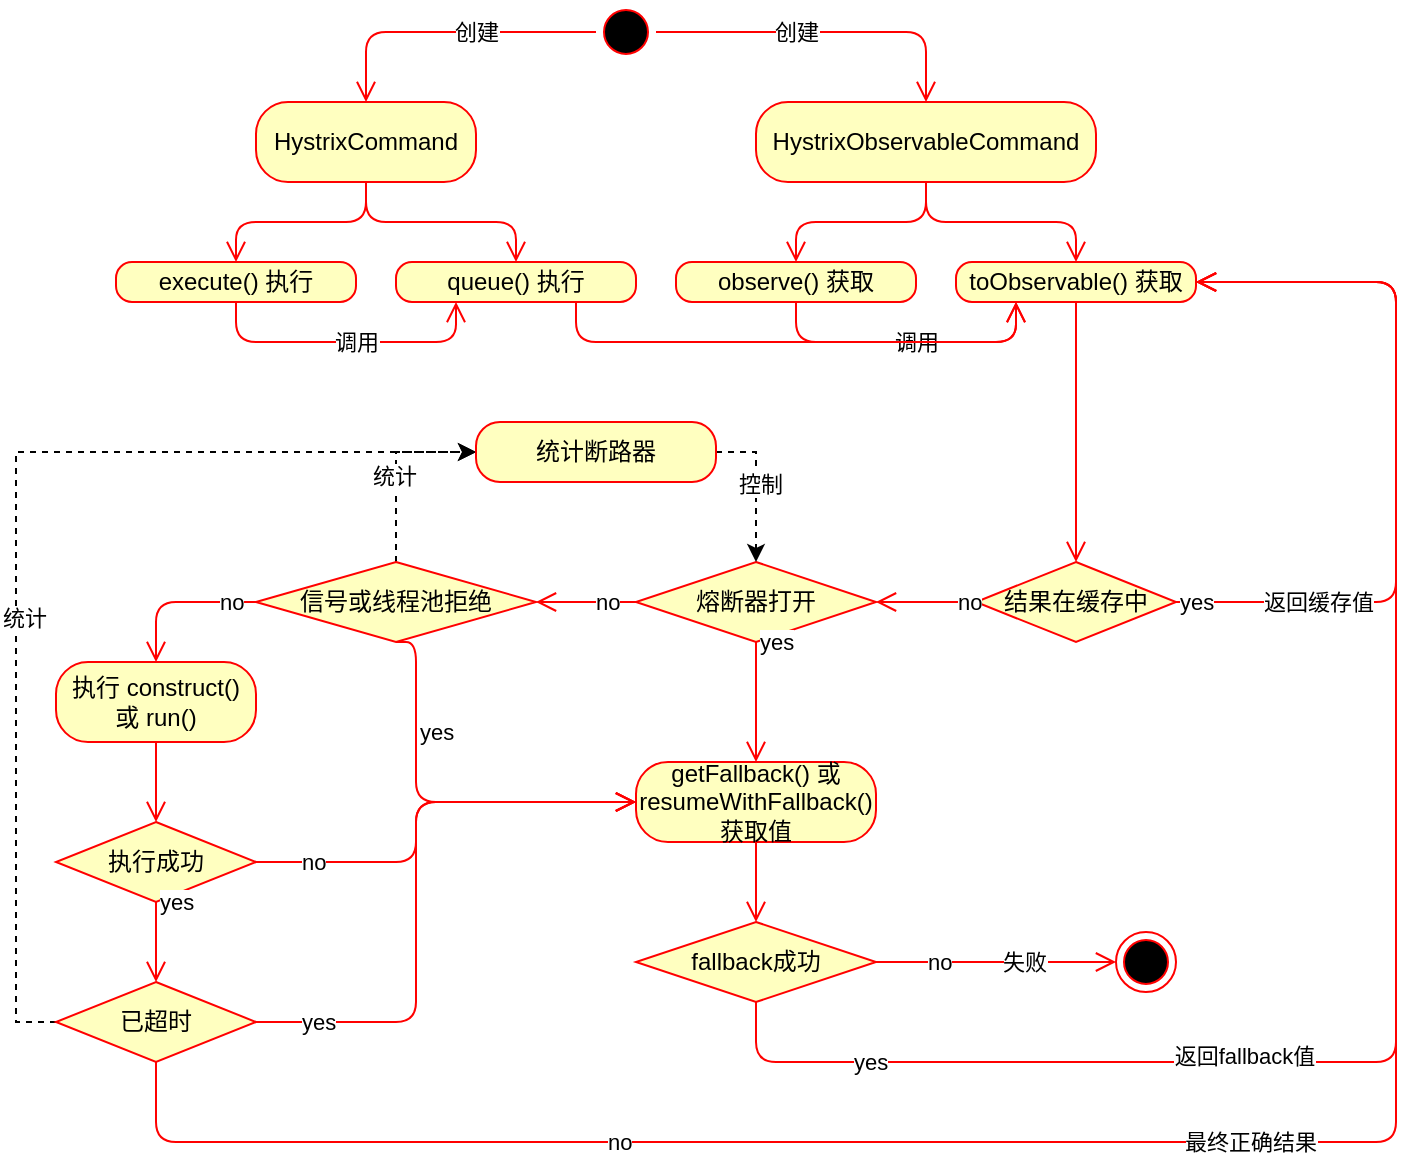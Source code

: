 <mxfile version="13.2.1" type="github">
  <diagram id="Wl1f3BuuBHUOXUHPtb7v" name="Page-1">
    <mxGraphModel dx="1102" dy="597" grid="1" gridSize="10" guides="1" tooltips="1" connect="1" arrows="1" fold="1" page="1" pageScale="1" pageWidth="827" pageHeight="1169" math="0" shadow="0">
      <root>
        <mxCell id="0" />
        <mxCell id="1" parent="0" />
        <mxCell id="OVkALjXKLeJ2H-bXnM3I-20" value="" style="ellipse;html=1;shape=startState;fillColor=#000000;strokeColor=#ff0000;shadow=0;verticalAlign=middle;" parent="1" vertex="1">
          <mxGeometry x="400" y="40" width="30" height="30" as="geometry" />
        </mxCell>
        <mxCell id="OVkALjXKLeJ2H-bXnM3I-21" value="" style="edgeStyle=orthogonalEdgeStyle;html=1;verticalAlign=middle;endArrow=open;endSize=8;strokeColor=#ff0000;exitX=0;exitY=0.5;exitDx=0;exitDy=0;entryX=0.5;entryY=0;entryDx=0;entryDy=0;shadow=0;" parent="1" source="OVkALjXKLeJ2H-bXnM3I-20" target="OVkALjXKLeJ2H-bXnM3I-23" edge="1">
          <mxGeometry relative="1" as="geometry">
            <mxPoint x="230" y="90" as="targetPoint" />
          </mxGeometry>
        </mxCell>
        <mxCell id="9ujjFCilfwXEOGcrfXXf-2" value="创建" style="edgeLabel;html=1;align=center;verticalAlign=middle;resizable=0;points=[];" vertex="1" connectable="0" parent="OVkALjXKLeJ2H-bXnM3I-21">
          <mxGeometry x="0.227" y="-1" relative="1" as="geometry">
            <mxPoint x="32" y="1" as="offset" />
          </mxGeometry>
        </mxCell>
        <mxCell id="OVkALjXKLeJ2H-bXnM3I-22" value="" style="edgeStyle=orthogonalEdgeStyle;html=1;verticalAlign=middle;endArrow=open;endSize=8;strokeColor=#ff0000;exitX=1;exitY=0.5;exitDx=0;exitDy=0;entryX=0.5;entryY=0;entryDx=0;entryDy=0;shadow=0;" parent="1" source="OVkALjXKLeJ2H-bXnM3I-20" target="OVkALjXKLeJ2H-bXnM3I-26" edge="1">
          <mxGeometry relative="1" as="geometry">
            <mxPoint x="480" y="90" as="targetPoint" />
            <mxPoint x="365" y="80" as="sourcePoint" />
          </mxGeometry>
        </mxCell>
        <mxCell id="9ujjFCilfwXEOGcrfXXf-3" value="创建" style="edgeLabel;html=1;align=center;verticalAlign=middle;resizable=0;points=[];" vertex="1" connectable="0" parent="OVkALjXKLeJ2H-bXnM3I-22">
          <mxGeometry x="0.082" y="-3" relative="1" as="geometry">
            <mxPoint x="-22" y="-3" as="offset" />
          </mxGeometry>
        </mxCell>
        <mxCell id="OVkALjXKLeJ2H-bXnM3I-23" value="HystrixCommand" style="rounded=1;whiteSpace=wrap;html=1;arcSize=40;fontColor=#000000;fillColor=#ffffc0;strokeColor=#ff0000;shadow=0;verticalAlign=middle;" parent="1" vertex="1">
          <mxGeometry x="230" y="90" width="110" height="40" as="geometry" />
        </mxCell>
        <mxCell id="OVkALjXKLeJ2H-bXnM3I-24" value="" style="edgeStyle=orthogonalEdgeStyle;html=1;verticalAlign=middle;endArrow=open;endSize=8;strokeColor=#ff0000;shadow=0;" parent="1" source="OVkALjXKLeJ2H-bXnM3I-23" target="OVkALjXKLeJ2H-bXnM3I-28" edge="1">
          <mxGeometry relative="1" as="geometry">
            <mxPoint x="285" y="170" as="targetPoint" />
          </mxGeometry>
        </mxCell>
        <mxCell id="OVkALjXKLeJ2H-bXnM3I-26" value="HystrixObservableCommand" style="rounded=1;whiteSpace=wrap;html=1;arcSize=40;fontColor=#000000;fillColor=#ffffc0;strokeColor=#ff0000;shadow=0;verticalAlign=middle;" parent="1" vertex="1">
          <mxGeometry x="480" y="90" width="170" height="40" as="geometry" />
        </mxCell>
        <mxCell id="OVkALjXKLeJ2H-bXnM3I-27" value="" style="edgeStyle=orthogonalEdgeStyle;html=1;verticalAlign=middle;endArrow=open;endSize=8;strokeColor=#ff0000;shadow=0;entryX=0.5;entryY=0;entryDx=0;entryDy=0;" parent="1" source="OVkALjXKLeJ2H-bXnM3I-26" target="OVkALjXKLeJ2H-bXnM3I-35" edge="1">
          <mxGeometry relative="1" as="geometry">
            <mxPoint x="535" y="170" as="targetPoint" />
          </mxGeometry>
        </mxCell>
        <mxCell id="OVkALjXKLeJ2H-bXnM3I-28" value="execute() 执行" style="rounded=1;whiteSpace=wrap;html=1;arcSize=40;fontColor=#000000;fillColor=#ffffc0;strokeColor=#ff0000;shadow=0;verticalAlign=middle;" parent="1" vertex="1">
          <mxGeometry x="160" y="170" width="120" height="20" as="geometry" />
        </mxCell>
        <mxCell id="OVkALjXKLeJ2H-bXnM3I-29" value="" style="edgeStyle=orthogonalEdgeStyle;html=1;verticalAlign=middle;endArrow=open;endSize=8;strokeColor=#ff0000;shadow=0;entryX=0.25;entryY=1;entryDx=0;entryDy=0;exitX=0.5;exitY=1;exitDx=0;exitDy=0;" parent="1" source="OVkALjXKLeJ2H-bXnM3I-28" target="OVkALjXKLeJ2H-bXnM3I-31" edge="1">
          <mxGeometry relative="1" as="geometry">
            <mxPoint x="220" y="250" as="targetPoint" />
            <Array as="points">
              <mxPoint x="220" y="210" />
              <mxPoint x="330" y="210" />
            </Array>
          </mxGeometry>
        </mxCell>
        <mxCell id="9ujjFCilfwXEOGcrfXXf-5" value="调用" style="edgeLabel;html=1;align=center;verticalAlign=middle;resizable=0;points=[];" vertex="1" connectable="0" parent="OVkALjXKLeJ2H-bXnM3I-29">
          <mxGeometry x="0.213" y="-4" relative="1" as="geometry">
            <mxPoint x="-11" y="-4" as="offset" />
          </mxGeometry>
        </mxCell>
        <mxCell id="OVkALjXKLeJ2H-bXnM3I-31" value="queue() 执行" style="rounded=1;whiteSpace=wrap;html=1;arcSize=40;fontColor=#000000;fillColor=#ffffc0;strokeColor=#ff0000;shadow=0;verticalAlign=middle;" parent="1" vertex="1">
          <mxGeometry x="300" y="170" width="120" height="20" as="geometry" />
        </mxCell>
        <mxCell id="OVkALjXKLeJ2H-bXnM3I-32" value="" style="edgeStyle=orthogonalEdgeStyle;html=1;verticalAlign=middle;endArrow=open;endSize=8;strokeColor=#ff0000;shadow=0;exitX=0.75;exitY=1;exitDx=0;exitDy=0;entryX=0.25;entryY=1;entryDx=0;entryDy=0;" parent="1" source="OVkALjXKLeJ2H-bXnM3I-31" target="OVkALjXKLeJ2H-bXnM3I-38" edge="1">
          <mxGeometry relative="1" as="geometry">
            <mxPoint x="360" y="250" as="targetPoint" />
            <Array as="points">
              <mxPoint x="390" y="210" />
              <mxPoint x="610" y="210" />
            </Array>
          </mxGeometry>
        </mxCell>
        <mxCell id="9ujjFCilfwXEOGcrfXXf-6" value="调用" style="edgeLabel;html=1;align=center;verticalAlign=middle;resizable=0;points=[];" vertex="1" connectable="0" parent="OVkALjXKLeJ2H-bXnM3I-32">
          <mxGeometry x="-0.115" y="-2" relative="1" as="geometry">
            <mxPoint x="75" y="-2" as="offset" />
          </mxGeometry>
        </mxCell>
        <mxCell id="OVkALjXKLeJ2H-bXnM3I-33" value="" style="edgeStyle=orthogonalEdgeStyle;html=1;verticalAlign=middle;endArrow=open;endSize=8;strokeColor=#ff0000;exitX=0.5;exitY=1;exitDx=0;exitDy=0;entryX=0.5;entryY=0;entryDx=0;entryDy=0;shadow=0;" parent="1" source="OVkALjXKLeJ2H-bXnM3I-23" target="OVkALjXKLeJ2H-bXnM3I-31" edge="1">
          <mxGeometry relative="1" as="geometry">
            <mxPoint x="295" y="180" as="targetPoint" />
            <mxPoint x="295" y="140" as="sourcePoint" />
          </mxGeometry>
        </mxCell>
        <mxCell id="OVkALjXKLeJ2H-bXnM3I-35" value="observe() 获取" style="rounded=1;whiteSpace=wrap;html=1;arcSize=40;fontColor=#000000;fillColor=#ffffc0;strokeColor=#ff0000;shadow=0;verticalAlign=middle;" parent="1" vertex="1">
          <mxGeometry x="440" y="170" width="120" height="20" as="geometry" />
        </mxCell>
        <mxCell id="OVkALjXKLeJ2H-bXnM3I-36" value="" style="edgeStyle=orthogonalEdgeStyle;html=1;verticalAlign=middle;endArrow=open;endSize=8;strokeColor=#ff0000;shadow=0;entryX=0.25;entryY=1;entryDx=0;entryDy=0;exitX=0.5;exitY=1;exitDx=0;exitDy=0;" parent="1" source="OVkALjXKLeJ2H-bXnM3I-35" edge="1" target="OVkALjXKLeJ2H-bXnM3I-38">
          <mxGeometry relative="1" as="geometry">
            <mxPoint x="500" y="270" as="targetPoint" />
            <Array as="points">
              <mxPoint x="500" y="210" />
              <mxPoint x="610" y="210" />
            </Array>
          </mxGeometry>
        </mxCell>
        <mxCell id="OVkALjXKLeJ2H-bXnM3I-37" value="" style="edgeStyle=orthogonalEdgeStyle;html=1;verticalAlign=middle;endArrow=open;endSize=8;strokeColor=#ff0000;shadow=0;exitX=0.5;exitY=1;exitDx=0;exitDy=0;entryX=0.5;entryY=0;entryDx=0;entryDy=0;" parent="1" source="OVkALjXKLeJ2H-bXnM3I-26" target="OVkALjXKLeJ2H-bXnM3I-38" edge="1">
          <mxGeometry relative="1" as="geometry">
            <mxPoint x="545" y="180" as="targetPoint" />
            <mxPoint x="545" y="140" as="sourcePoint" />
          </mxGeometry>
        </mxCell>
        <mxCell id="OVkALjXKLeJ2H-bXnM3I-38" value="toObservable() 获取" style="rounded=1;whiteSpace=wrap;html=1;arcSize=40;fontColor=#000000;fillColor=#ffffc0;strokeColor=#ff0000;shadow=0;verticalAlign=middle;" parent="1" vertex="1">
          <mxGeometry x="580" y="170" width="120" height="20" as="geometry" />
        </mxCell>
        <mxCell id="OVkALjXKLeJ2H-bXnM3I-39" value="" style="edgeStyle=orthogonalEdgeStyle;html=1;verticalAlign=middle;endArrow=open;endSize=8;strokeColor=#ff0000;shadow=0;entryX=0.5;entryY=0;entryDx=0;entryDy=0;" parent="1" source="OVkALjXKLeJ2H-bXnM3I-38" edge="1" target="9ujjFCilfwXEOGcrfXXf-7">
          <mxGeometry relative="1" as="geometry">
            <mxPoint x="640" y="270" as="targetPoint" />
          </mxGeometry>
        </mxCell>
        <mxCell id="9ujjFCilfwXEOGcrfXXf-7" value="结果在缓存中" style="rhombus;whiteSpace=wrap;html=1;fillColor=#ffffc0;strokeColor=#ff0000;shadow=0;verticalAlign=middle;" vertex="1" parent="1">
          <mxGeometry x="590" y="320" width="100" height="40" as="geometry" />
        </mxCell>
        <mxCell id="9ujjFCilfwXEOGcrfXXf-8" value="no" style="edgeStyle=orthogonalEdgeStyle;html=1;align=left;verticalAlign=middle;endArrow=open;endSize=8;strokeColor=#ff0000;shadow=0;exitX=0;exitY=0.5;exitDx=0;exitDy=0;entryX=1;entryY=0.5;entryDx=0;entryDy=0;" edge="1" source="9ujjFCilfwXEOGcrfXXf-7" parent="1" target="9ujjFCilfwXEOGcrfXXf-11">
          <mxGeometry x="-0.538" relative="1" as="geometry">
            <mxPoint x="520" y="340" as="targetPoint" />
            <mxPoint as="offset" />
          </mxGeometry>
        </mxCell>
        <mxCell id="9ujjFCilfwXEOGcrfXXf-9" value="yes" style="edgeStyle=orthogonalEdgeStyle;html=1;align=left;verticalAlign=middle;endArrow=open;endSize=8;strokeColor=#ff0000;shadow=0;exitX=1;exitY=0.5;exitDx=0;exitDy=0;entryX=1;entryY=0.5;entryDx=0;entryDy=0;" edge="1" source="9ujjFCilfwXEOGcrfXXf-7" parent="1" target="OVkALjXKLeJ2H-bXnM3I-38">
          <mxGeometry x="-1" relative="1" as="geometry">
            <mxPoint x="630" y="420" as="targetPoint" />
            <Array as="points">
              <mxPoint x="800" y="340" />
              <mxPoint x="800" y="180" />
            </Array>
          </mxGeometry>
        </mxCell>
        <mxCell id="9ujjFCilfwXEOGcrfXXf-10" value="返回缓存值" style="edgeLabel;html=1;align=center;verticalAlign=middle;resizable=0;points=[];" vertex="1" connectable="0" parent="9ujjFCilfwXEOGcrfXXf-9">
          <mxGeometry x="-0.42" y="-2" relative="1" as="geometry">
            <mxPoint x="-37" y="-2" as="offset" />
          </mxGeometry>
        </mxCell>
        <mxCell id="9ujjFCilfwXEOGcrfXXf-11" value="熔断器打开" style="rhombus;whiteSpace=wrap;html=1;fillColor=#ffffc0;strokeColor=#ff0000;shadow=0;verticalAlign=middle;" vertex="1" parent="1">
          <mxGeometry x="420" y="320" width="120" height="40" as="geometry" />
        </mxCell>
        <mxCell id="9ujjFCilfwXEOGcrfXXf-12" value="no" style="edgeStyle=orthogonalEdgeStyle;html=1;align=left;verticalAlign=middle;endArrow=open;endSize=8;strokeColor=#ff0000;shadow=0;exitX=0;exitY=0.5;exitDx=0;exitDy=0;entryX=1;entryY=0.5;entryDx=0;entryDy=0;" edge="1" source="9ujjFCilfwXEOGcrfXXf-11" parent="1" target="9ujjFCilfwXEOGcrfXXf-21">
          <mxGeometry x="-0.111" relative="1" as="geometry">
            <mxPoint x="350" y="340" as="targetPoint" />
            <mxPoint as="offset" />
          </mxGeometry>
        </mxCell>
        <mxCell id="9ujjFCilfwXEOGcrfXXf-13" value="yes" style="edgeStyle=orthogonalEdgeStyle;html=1;align=left;verticalAlign=middle;endArrow=open;endSize=8;strokeColor=#ff0000;shadow=0;exitX=0.5;exitY=1;exitDx=0;exitDy=0;entryX=0.5;entryY=0;entryDx=0;entryDy=0;" edge="1" source="9ujjFCilfwXEOGcrfXXf-11" parent="1" target="9ujjFCilfwXEOGcrfXXf-14">
          <mxGeometry x="-1" relative="1" as="geometry">
            <mxPoint x="460" y="420" as="targetPoint" />
          </mxGeometry>
        </mxCell>
        <mxCell id="9ujjFCilfwXEOGcrfXXf-14" value="getFallback() 或 resumeWithFallback() 获取值" style="rounded=1;whiteSpace=wrap;html=1;arcSize=40;fontColor=#000000;fillColor=#ffffc0;strokeColor=#ff0000;shadow=0;verticalAlign=middle;" vertex="1" parent="1">
          <mxGeometry x="420" y="420" width="120" height="40" as="geometry" />
        </mxCell>
        <mxCell id="9ujjFCilfwXEOGcrfXXf-15" value="" style="edgeStyle=orthogonalEdgeStyle;html=1;verticalAlign=middle;endArrow=open;endSize=8;strokeColor=#ff0000;shadow=0;entryX=0.5;entryY=0;entryDx=0;entryDy=0;" edge="1" source="9ujjFCilfwXEOGcrfXXf-14" parent="1" target="9ujjFCilfwXEOGcrfXXf-16">
          <mxGeometry relative="1" as="geometry">
            <mxPoint x="475" y="540" as="targetPoint" />
          </mxGeometry>
        </mxCell>
        <mxCell id="9ujjFCilfwXEOGcrfXXf-16" value="fallback成功" style="rhombus;whiteSpace=wrap;html=1;fillColor=#ffffc0;strokeColor=#ff0000;shadow=0;verticalAlign=middle;" vertex="1" parent="1">
          <mxGeometry x="420" y="500" width="120" height="40" as="geometry" />
        </mxCell>
        <mxCell id="9ujjFCilfwXEOGcrfXXf-17" value="no" style="edgeStyle=orthogonalEdgeStyle;html=1;align=left;verticalAlign=middle;endArrow=open;endSize=8;strokeColor=#ff0000;shadow=0;entryX=0;entryY=0.5;entryDx=0;entryDy=0;" edge="1" source="9ujjFCilfwXEOGcrfXXf-16" parent="1" target="9ujjFCilfwXEOGcrfXXf-38">
          <mxGeometry x="-0.6" relative="1" as="geometry">
            <mxPoint x="655" y="520" as="targetPoint" />
            <mxPoint as="offset" />
          </mxGeometry>
        </mxCell>
        <mxCell id="9ujjFCilfwXEOGcrfXXf-20" value="失败" style="edgeLabel;html=1;align=center;verticalAlign=middle;resizable=0;points=[];" vertex="1" connectable="0" parent="9ujjFCilfwXEOGcrfXXf-17">
          <mxGeometry x="0.233" relative="1" as="geometry">
            <mxPoint as="offset" />
          </mxGeometry>
        </mxCell>
        <mxCell id="9ujjFCilfwXEOGcrfXXf-18" value="yes" style="edgeStyle=orthogonalEdgeStyle;html=1;align=left;verticalAlign=middle;endArrow=open;endSize=8;strokeColor=#ff0000;shadow=0;entryX=1;entryY=0.5;entryDx=0;entryDy=0;exitX=0.5;exitY=1;exitDx=0;exitDy=0;" edge="1" source="9ujjFCilfwXEOGcrfXXf-16" parent="1" target="OVkALjXKLeJ2H-bXnM3I-38">
          <mxGeometry x="-0.818" relative="1" as="geometry">
            <mxPoint x="475" y="550" as="targetPoint" />
            <Array as="points">
              <mxPoint x="480" y="570" />
              <mxPoint x="800" y="570" />
              <mxPoint x="800" y="180" />
            </Array>
            <mxPoint as="offset" />
          </mxGeometry>
        </mxCell>
        <mxCell id="9ujjFCilfwXEOGcrfXXf-19" value="返回fallback值" style="edgeLabel;html=1;align=center;verticalAlign=middle;resizable=0;points=[];" vertex="1" connectable="0" parent="9ujjFCilfwXEOGcrfXXf-18">
          <mxGeometry x="-0.348" y="3" relative="1" as="geometry">
            <mxPoint as="offset" />
          </mxGeometry>
        </mxCell>
        <mxCell id="9ujjFCilfwXEOGcrfXXf-41" style="edgeStyle=orthogonalEdgeStyle;rounded=0;orthogonalLoop=1;jettySize=auto;html=1;exitX=0.5;exitY=0;exitDx=0;exitDy=0;entryX=0;entryY=0.5;entryDx=0;entryDy=0;shadow=0;dashed=1;verticalAlign=middle;" edge="1" parent="1" source="9ujjFCilfwXEOGcrfXXf-21" target="9ujjFCilfwXEOGcrfXXf-39">
          <mxGeometry relative="1" as="geometry">
            <mxPoint x="330" y="265" as="targetPoint" />
          </mxGeometry>
        </mxCell>
        <mxCell id="9ujjFCilfwXEOGcrfXXf-42" value="统计" style="edgeLabel;html=1;align=center;verticalAlign=middle;resizable=0;points=[];" vertex="1" connectable="0" parent="9ujjFCilfwXEOGcrfXXf-41">
          <mxGeometry x="-0.08" y="1" relative="1" as="geometry">
            <mxPoint as="offset" />
          </mxGeometry>
        </mxCell>
        <mxCell id="9ujjFCilfwXEOGcrfXXf-21" value="信号或线程池拒绝" style="rhombus;whiteSpace=wrap;html=1;fillColor=#ffffc0;strokeColor=#ff0000;shadow=0;verticalAlign=middle;" vertex="1" parent="1">
          <mxGeometry x="230" y="320" width="140" height="40" as="geometry" />
        </mxCell>
        <mxCell id="9ujjFCilfwXEOGcrfXXf-22" value="no" style="edgeStyle=orthogonalEdgeStyle;html=1;align=left;verticalAlign=middle;endArrow=open;endSize=8;strokeColor=#ff0000;shadow=0;exitX=0;exitY=0.5;exitDx=0;exitDy=0;entryX=0.5;entryY=0;entryDx=0;entryDy=0;" edge="1" source="9ujjFCilfwXEOGcrfXXf-21" parent="1" target="9ujjFCilfwXEOGcrfXXf-29">
          <mxGeometry x="-0.5" relative="1" as="geometry">
            <mxPoint x="160" y="370" as="targetPoint" />
            <mxPoint as="offset" />
          </mxGeometry>
        </mxCell>
        <mxCell id="9ujjFCilfwXEOGcrfXXf-23" value="yes" style="edgeStyle=orthogonalEdgeStyle;html=1;align=left;verticalAlign=middle;endArrow=open;endSize=8;strokeColor=#ff0000;shadow=0;entryX=0;entryY=0.5;entryDx=0;entryDy=0;exitX=0.5;exitY=1;exitDx=0;exitDy=0;" edge="1" source="9ujjFCilfwXEOGcrfXXf-21" parent="1" target="9ujjFCilfwXEOGcrfXXf-14">
          <mxGeometry x="-0.455" relative="1" as="geometry">
            <mxPoint x="200" y="420" as="targetPoint" />
            <Array as="points">
              <mxPoint x="310" y="440" />
            </Array>
            <mxPoint as="offset" />
          </mxGeometry>
        </mxCell>
        <mxCell id="9ujjFCilfwXEOGcrfXXf-29" value="执行 construct() 或 run()" style="rounded=1;whiteSpace=wrap;html=1;arcSize=40;fontColor=#000000;fillColor=#ffffc0;strokeColor=#ff0000;shadow=0;verticalAlign=middle;" vertex="1" parent="1">
          <mxGeometry x="130" y="370" width="100" height="40" as="geometry" />
        </mxCell>
        <mxCell id="9ujjFCilfwXEOGcrfXXf-30" value="" style="edgeStyle=orthogonalEdgeStyle;html=1;verticalAlign=middle;endArrow=open;endSize=8;strokeColor=#ff0000;shadow=0;entryX=0.5;entryY=0;entryDx=0;entryDy=0;" edge="1" source="9ujjFCilfwXEOGcrfXXf-29" parent="1" target="9ujjFCilfwXEOGcrfXXf-31">
          <mxGeometry relative="1" as="geometry">
            <mxPoint x="180" y="450" as="targetPoint" />
          </mxGeometry>
        </mxCell>
        <mxCell id="9ujjFCilfwXEOGcrfXXf-31" value="执行成功" style="rhombus;whiteSpace=wrap;html=1;fillColor=#ffffc0;strokeColor=#ff0000;shadow=0;verticalAlign=middle;" vertex="1" parent="1">
          <mxGeometry x="130" y="450" width="100" height="40" as="geometry" />
        </mxCell>
        <mxCell id="9ujjFCilfwXEOGcrfXXf-32" value="no" style="edgeStyle=orthogonalEdgeStyle;html=1;align=left;verticalAlign=middle;endArrow=open;endSize=8;strokeColor=#ff0000;shadow=0;entryX=0;entryY=0.5;entryDx=0;entryDy=0;" edge="1" source="9ujjFCilfwXEOGcrfXXf-31" parent="1" target="9ujjFCilfwXEOGcrfXXf-14">
          <mxGeometry x="-0.809" relative="1" as="geometry">
            <mxPoint x="330" y="520" as="targetPoint" />
            <Array as="points">
              <mxPoint x="310" y="470" />
              <mxPoint x="310" y="440" />
            </Array>
            <mxPoint as="offset" />
          </mxGeometry>
        </mxCell>
        <mxCell id="9ujjFCilfwXEOGcrfXXf-33" value="yes" style="edgeStyle=orthogonalEdgeStyle;html=1;align=left;verticalAlign=middle;endArrow=open;endSize=8;strokeColor=#ff0000;shadow=0;entryX=0.5;entryY=0;entryDx=0;entryDy=0;" edge="1" source="9ujjFCilfwXEOGcrfXXf-31" parent="1" target="9ujjFCilfwXEOGcrfXXf-34">
          <mxGeometry x="-1" relative="1" as="geometry">
            <mxPoint x="180" y="530" as="targetPoint" />
          </mxGeometry>
        </mxCell>
        <mxCell id="9ujjFCilfwXEOGcrfXXf-45" style="edgeStyle=orthogonalEdgeStyle;rounded=0;orthogonalLoop=1;jettySize=auto;html=1;exitX=0;exitY=0.5;exitDx=0;exitDy=0;entryX=0;entryY=0.5;entryDx=0;entryDy=0;shadow=0;dashed=1;" edge="1" parent="1" source="9ujjFCilfwXEOGcrfXXf-34" target="9ujjFCilfwXEOGcrfXXf-39">
          <mxGeometry relative="1" as="geometry" />
        </mxCell>
        <mxCell id="9ujjFCilfwXEOGcrfXXf-46" value="统计" style="edgeLabel;html=1;align=center;verticalAlign=middle;resizable=0;points=[];" vertex="1" connectable="0" parent="9ujjFCilfwXEOGcrfXXf-45">
          <mxGeometry x="-0.17" y="-4" relative="1" as="geometry">
            <mxPoint as="offset" />
          </mxGeometry>
        </mxCell>
        <mxCell id="9ujjFCilfwXEOGcrfXXf-34" value="已超时" style="rhombus;whiteSpace=wrap;html=1;fillColor=#ffffc0;strokeColor=#ff0000;shadow=0;verticalAlign=middle;" vertex="1" parent="1">
          <mxGeometry x="130" y="530" width="100" height="40" as="geometry" />
        </mxCell>
        <mxCell id="9ujjFCilfwXEOGcrfXXf-35" value="no" style="edgeStyle=orthogonalEdgeStyle;html=1;align=left;verticalAlign=middle;endArrow=open;endSize=8;strokeColor=#ff0000;shadow=0;exitX=0.5;exitY=1;exitDx=0;exitDy=0;entryX=1;entryY=0.5;entryDx=0;entryDy=0;" edge="1" source="9ujjFCilfwXEOGcrfXXf-34" parent="1" target="OVkALjXKLeJ2H-bXnM3I-38">
          <mxGeometry x="-0.556" relative="1" as="geometry">
            <mxPoint x="210" y="570" as="targetPoint" />
            <Array as="points">
              <mxPoint x="180" y="610" />
              <mxPoint x="800" y="610" />
              <mxPoint x="800" y="180" />
            </Array>
            <mxPoint as="offset" />
          </mxGeometry>
        </mxCell>
        <mxCell id="9ujjFCilfwXEOGcrfXXf-37" value="最终正确结果" style="edgeLabel;html=1;align=center;verticalAlign=middle;resizable=0;points=[];" vertex="1" connectable="0" parent="9ujjFCilfwXEOGcrfXXf-35">
          <mxGeometry x="-0.339" y="-2" relative="1" as="geometry">
            <mxPoint x="193" y="-2" as="offset" />
          </mxGeometry>
        </mxCell>
        <mxCell id="9ujjFCilfwXEOGcrfXXf-36" value="yes" style="edgeStyle=orthogonalEdgeStyle;html=1;align=left;verticalAlign=middle;endArrow=open;endSize=8;strokeColor=#ff0000;shadow=0;exitX=1;exitY=0.5;exitDx=0;exitDy=0;entryX=0;entryY=0.5;entryDx=0;entryDy=0;" edge="1" source="9ujjFCilfwXEOGcrfXXf-34" parent="1" target="9ujjFCilfwXEOGcrfXXf-14">
          <mxGeometry x="-0.862" relative="1" as="geometry">
            <mxPoint x="180" y="630" as="targetPoint" />
            <Array as="points">
              <mxPoint x="310" y="550" />
              <mxPoint x="310" y="440" />
            </Array>
            <mxPoint as="offset" />
          </mxGeometry>
        </mxCell>
        <mxCell id="9ujjFCilfwXEOGcrfXXf-38" value="" style="ellipse;html=1;shape=endState;fillColor=#000000;strokeColor=#ff0000;shadow=0;verticalAlign=middle;" vertex="1" parent="1">
          <mxGeometry x="660" y="505" width="30" height="30" as="geometry" />
        </mxCell>
        <mxCell id="9ujjFCilfwXEOGcrfXXf-43" style="edgeStyle=orthogonalEdgeStyle;rounded=0;orthogonalLoop=1;jettySize=auto;html=1;exitX=1;exitY=0.5;exitDx=0;exitDy=0;entryX=0.5;entryY=0;entryDx=0;entryDy=0;shadow=0;dashed=1;verticalAlign=middle;" edge="1" parent="1" source="9ujjFCilfwXEOGcrfXXf-39" target="9ujjFCilfwXEOGcrfXXf-11">
          <mxGeometry relative="1" as="geometry" />
        </mxCell>
        <mxCell id="9ujjFCilfwXEOGcrfXXf-44" value="控制" style="edgeLabel;html=1;align=center;verticalAlign=middle;resizable=0;points=[];" vertex="1" connectable="0" parent="9ujjFCilfwXEOGcrfXXf-43">
          <mxGeometry x="-0.04" y="2" relative="1" as="geometry">
            <mxPoint as="offset" />
          </mxGeometry>
        </mxCell>
        <mxCell id="9ujjFCilfwXEOGcrfXXf-39" value="统计断路器" style="rounded=1;whiteSpace=wrap;html=1;arcSize=40;fontColor=#000000;fillColor=#ffffc0;strokeColor=#ff0000;shadow=0;verticalAlign=middle;" vertex="1" parent="1">
          <mxGeometry x="340" y="250" width="120" height="30" as="geometry" />
        </mxCell>
      </root>
    </mxGraphModel>
  </diagram>
</mxfile>
